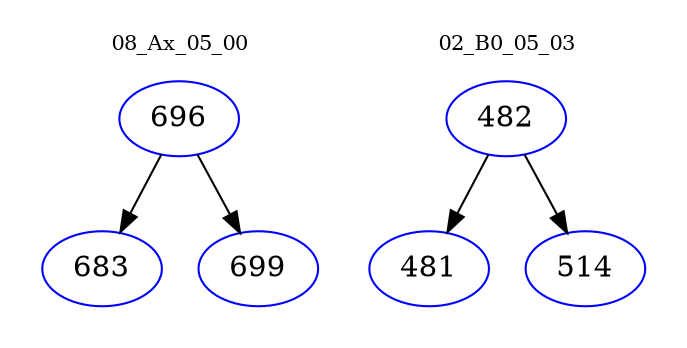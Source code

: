 digraph{
subgraph cluster_0 {
color = white
label = "08_Ax_05_00";
fontsize=10;
T0_696 [label="696", color="blue"]
T0_696 -> T0_683 [color="black"]
T0_683 [label="683", color="blue"]
T0_696 -> T0_699 [color="black"]
T0_699 [label="699", color="blue"]
}
subgraph cluster_1 {
color = white
label = "02_B0_05_03";
fontsize=10;
T1_482 [label="482", color="blue"]
T1_482 -> T1_481 [color="black"]
T1_481 [label="481", color="blue"]
T1_482 -> T1_514 [color="black"]
T1_514 [label="514", color="blue"]
}
}
